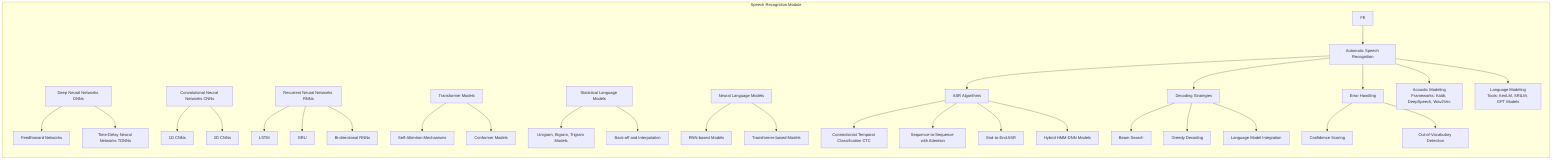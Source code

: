 flowchart TD
    subgraph ASR_Module[Speech Recognition Module]
        direction TB
        D[Automatic Speech Recognition]
        D1[Acoustic Modeling<br/>Frameworks: Kaldi, DeepSpeech, Wav2Vec]
        D1a[Deep Neural Networks DNNs]
        D1a1[Feedforward Networks]
        D1a2[Time-Delay Neural Networks TDNNs]
        D1a --> D1a1 & D1a2
        D1b[Convolutional Neural Networks CNNs]
        D1b1[1D CNNs]
        D1b2[2D CNNs]
        D1b --> D1b1 & D1b2
        D1c[Recurrent Neural Networks RNNs]
        D1c1[LSTM]
        D1c2[GRU]
        D1c3[Bi-directional RNNs]
        D1c --> D1c1 & D1c2 & D1c3
        D1d[Transformer Models]
        D1d1[Self-Attention Mechanisms]
        D1d2[Conformer Models]
        D1d --> D1d1 & D1d2
        D2[Language Modeling<br/>Tools: KenLM, SRILM, GPT Models]
        D2a[Statistical Language Models]
        D2a1[Unigram, Bigram, Trigram Models]
        D2a2[Back-off and Interpolation]
        D2a --> D2a1 & D2a2
        D2b[Neural Language Models]
        D2b1[RNN-based Models]
        D2b2[Transformer-based Models]
        D2b --> D2b1 & D2b2
        D3[ASR Algorithms]
        D3a[Connectionist Temporal Classification CTC]
        D3b[Sequence-to-Sequence with Attention]
        D3c[End-to-End ASR]
        D3d[Hybrid HMM-DNN Models]
        D3 --> D3a & D3b & D3c & D3d
        D4[Decoding Strategies]
        D4a[Beam Search]
        D4b[Greedy Decoding]
        D4c[Language Model Integration]
        D4 --> D4a & D4b & D4c
        D5[Error Handling]
        D5a[Confidence Scoring]
        D5b[Out-of-Vocabulary Detection]
        D5 --> D5a & D5b
        D --> D1 & D2 & D3 & D4 & D5
        FE --> D
    end